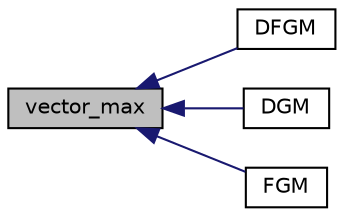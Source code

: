 digraph "vector_max"
{
  edge [fontname="Helvetica",fontsize="10",labelfontname="Helvetica",labelfontsize="10"];
  node [fontname="Helvetica",fontsize="10",shape=record];
  rankdir="LR";
  Node1 [label="vector_max",height=0.2,width=0.4,color="black", fillcolor="grey75", style="filled" fontcolor="black"];
  Node1 -> Node2 [dir="back",color="midnightblue",fontsize="10",style="solid",fontname="Helvetica"];
  Node2 [label="DFGM",height=0.2,width=0.4,color="black", fillcolor="white", style="filled",URL="$da/d45/a00011.html#a4e4ec326c40c48d83061d499d3f9c0ba"];
  Node1 -> Node3 [dir="back",color="midnightblue",fontsize="10",style="solid",fontname="Helvetica"];
  Node3 [label="DGM",height=0.2,width=0.4,color="black", fillcolor="white", style="filled",URL="$d7/dd4/a00013.html#a7188491ac29f733f85a140c33111476b"];
  Node1 -> Node4 [dir="back",color="midnightblue",fontsize="10",style="solid",fontname="Helvetica"];
  Node4 [label="FGM",height=0.2,width=0.4,color="black", fillcolor="white", style="filled",URL="$dd/d1b/a00015.html#affdf91d175bc4ddae721c9609d78e257"];
}
